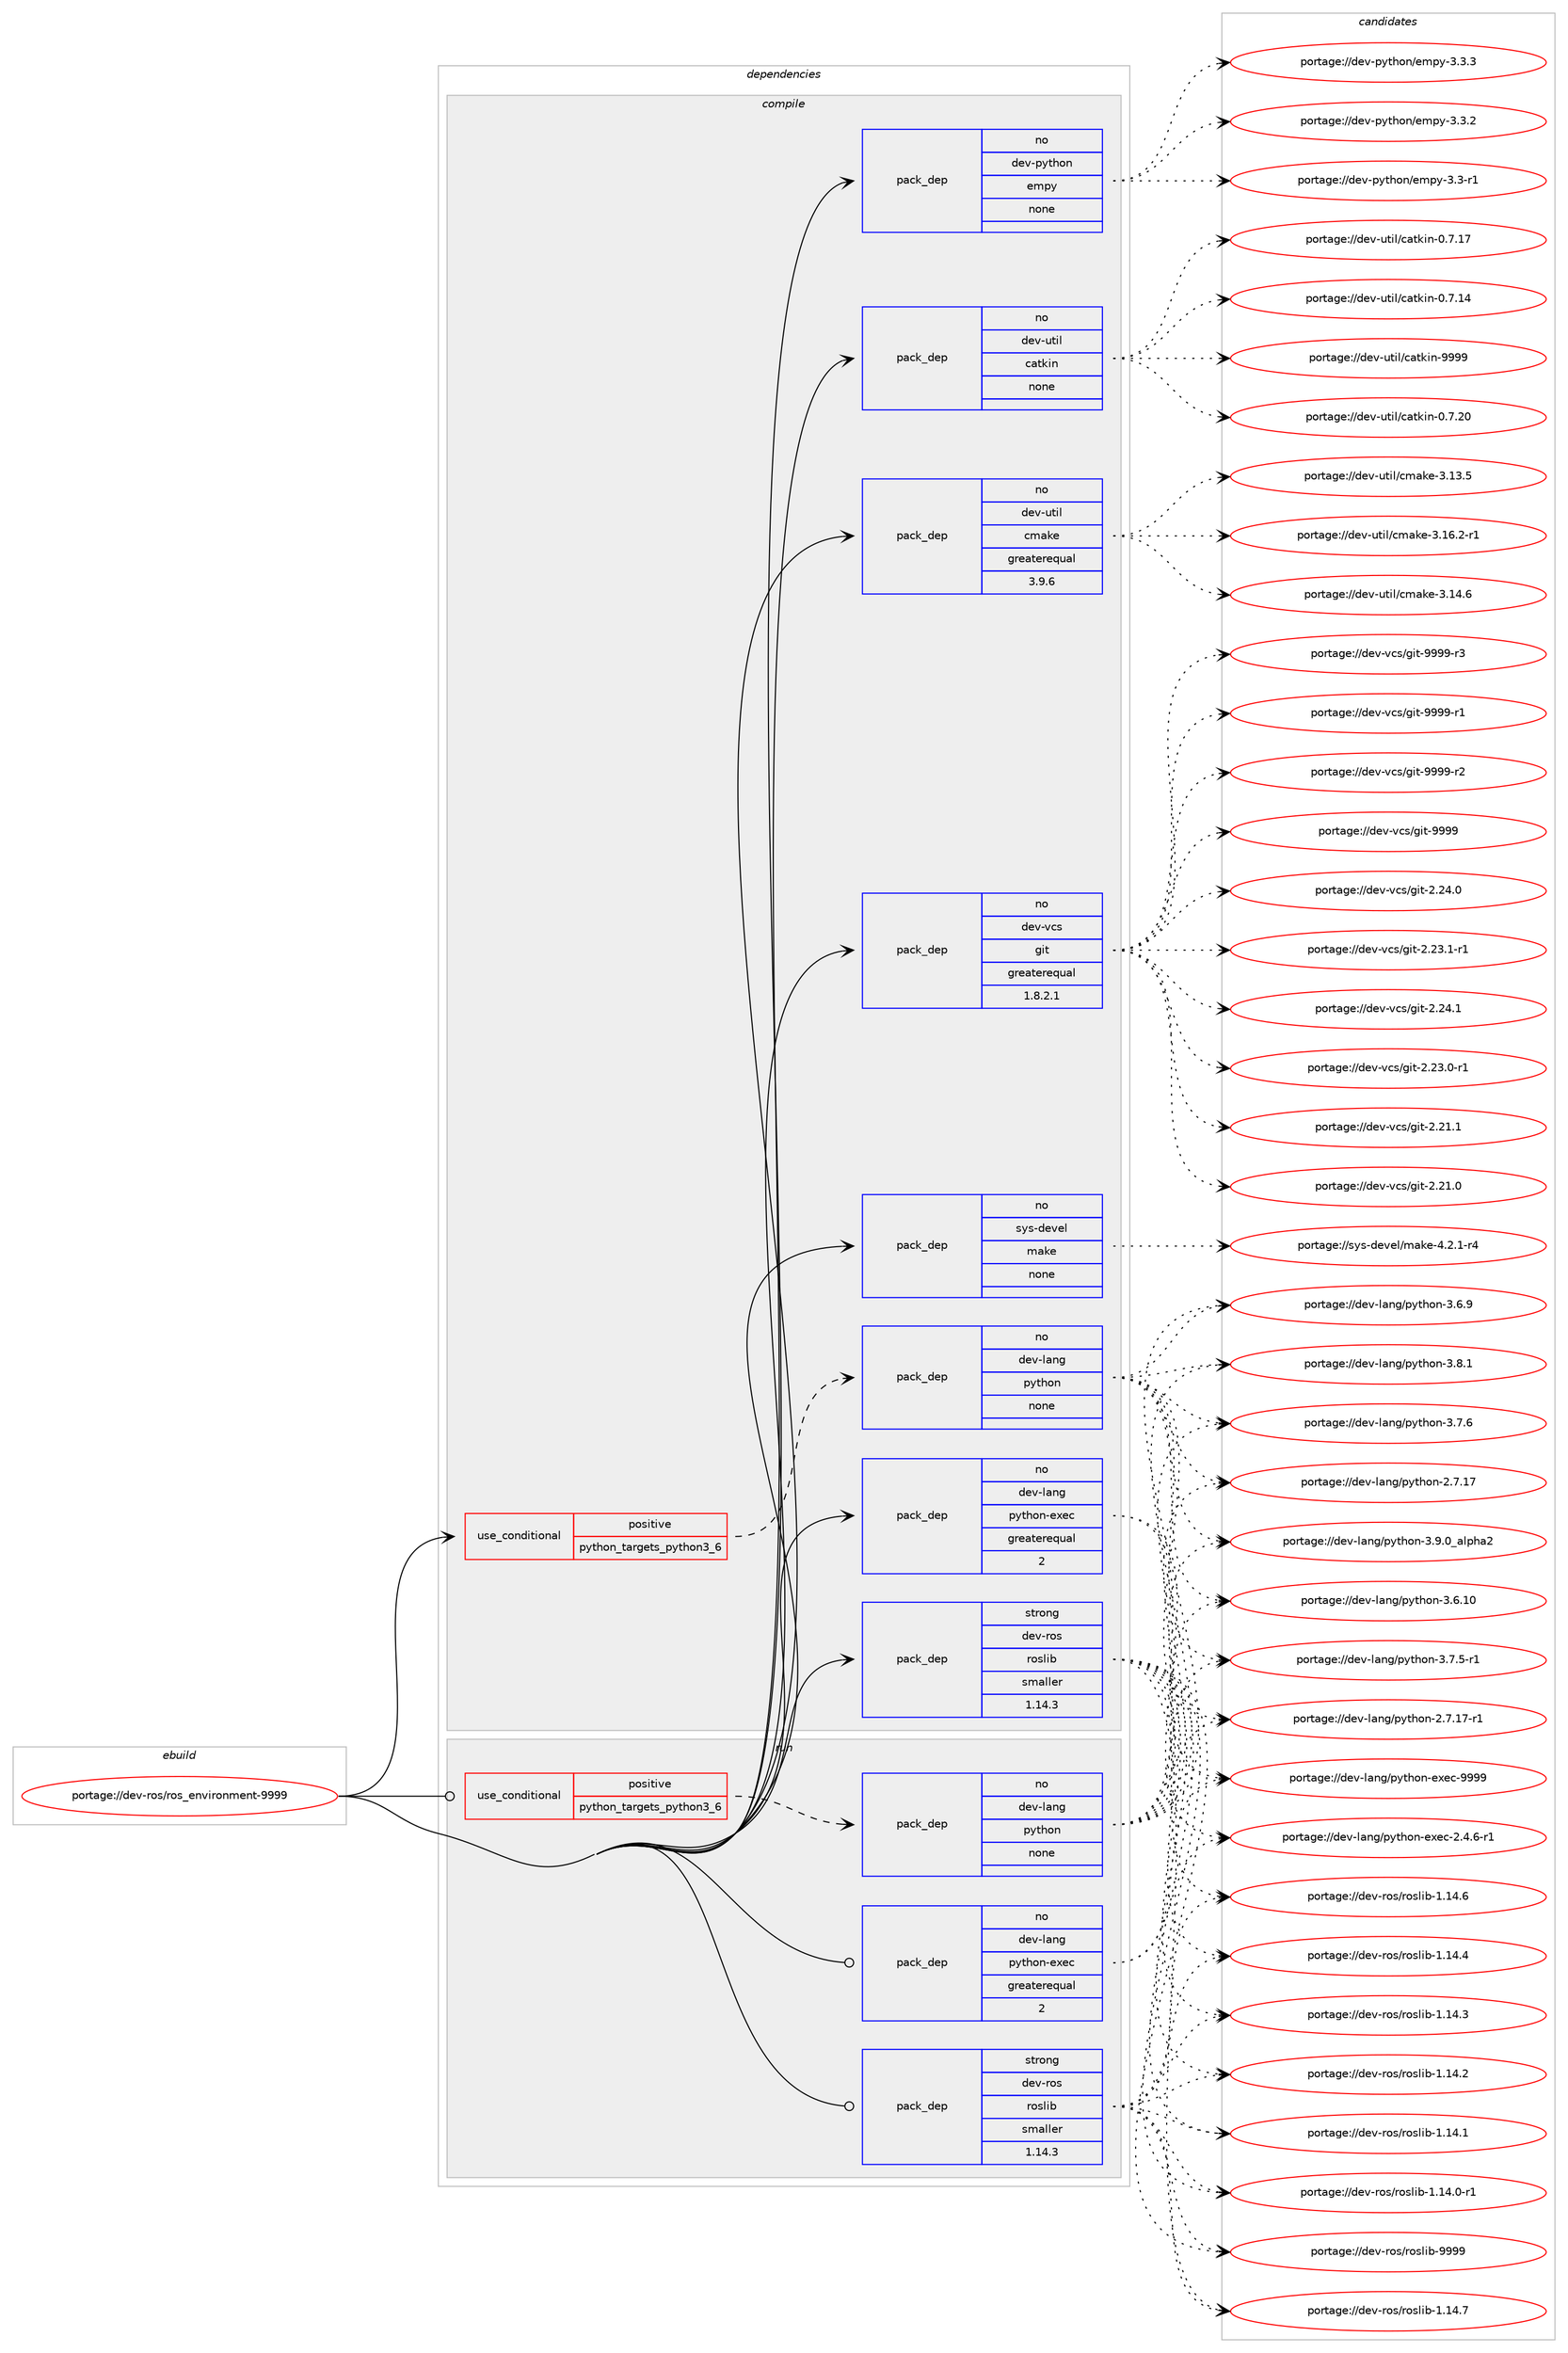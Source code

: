 digraph prolog {

# *************
# Graph options
# *************

newrank=true;
concentrate=true;
compound=true;
graph [rankdir=LR,fontname=Helvetica,fontsize=10,ranksep=1.5];#, ranksep=2.5, nodesep=0.2];
edge  [arrowhead=vee];
node  [fontname=Helvetica,fontsize=10];

# **********
# The ebuild
# **********

subgraph cluster_leftcol {
color=gray;
label=<<i>ebuild</i>>;
id [label="portage://dev-ros/ros_environment-9999", color=red, width=4, href="../dev-ros/ros_environment-9999.svg"];
}

# ****************
# The dependencies
# ****************

subgraph cluster_midcol {
color=gray;
label=<<i>dependencies</i>>;
subgraph cluster_compile {
fillcolor="#eeeeee";
style=filled;
label=<<i>compile</i>>;
subgraph cond98538 {
dependency390910 [label=<<TABLE BORDER="0" CELLBORDER="1" CELLSPACING="0" CELLPADDING="4"><TR><TD ROWSPAN="3" CELLPADDING="10">use_conditional</TD></TR><TR><TD>positive</TD></TR><TR><TD>python_targets_python3_6</TD></TR></TABLE>>, shape=none, color=red];
subgraph pack287519 {
dependency390911 [label=<<TABLE BORDER="0" CELLBORDER="1" CELLSPACING="0" CELLPADDING="4" WIDTH="220"><TR><TD ROWSPAN="6" CELLPADDING="30">pack_dep</TD></TR><TR><TD WIDTH="110">no</TD></TR><TR><TD>dev-lang</TD></TR><TR><TD>python</TD></TR><TR><TD>none</TD></TR><TR><TD></TD></TR></TABLE>>, shape=none, color=blue];
}
dependency390910:e -> dependency390911:w [weight=20,style="dashed",arrowhead="vee"];
}
id:e -> dependency390910:w [weight=20,style="solid",arrowhead="vee"];
subgraph pack287520 {
dependency390912 [label=<<TABLE BORDER="0" CELLBORDER="1" CELLSPACING="0" CELLPADDING="4" WIDTH="220"><TR><TD ROWSPAN="6" CELLPADDING="30">pack_dep</TD></TR><TR><TD WIDTH="110">no</TD></TR><TR><TD>dev-lang</TD></TR><TR><TD>python-exec</TD></TR><TR><TD>greaterequal</TD></TR><TR><TD>2</TD></TR></TABLE>>, shape=none, color=blue];
}
id:e -> dependency390912:w [weight=20,style="solid",arrowhead="vee"];
subgraph pack287521 {
dependency390913 [label=<<TABLE BORDER="0" CELLBORDER="1" CELLSPACING="0" CELLPADDING="4" WIDTH="220"><TR><TD ROWSPAN="6" CELLPADDING="30">pack_dep</TD></TR><TR><TD WIDTH="110">no</TD></TR><TR><TD>dev-python</TD></TR><TR><TD>empy</TD></TR><TR><TD>none</TD></TR><TR><TD></TD></TR></TABLE>>, shape=none, color=blue];
}
id:e -> dependency390913:w [weight=20,style="solid",arrowhead="vee"];
subgraph pack287522 {
dependency390914 [label=<<TABLE BORDER="0" CELLBORDER="1" CELLSPACING="0" CELLPADDING="4" WIDTH="220"><TR><TD ROWSPAN="6" CELLPADDING="30">pack_dep</TD></TR><TR><TD WIDTH="110">no</TD></TR><TR><TD>dev-util</TD></TR><TR><TD>catkin</TD></TR><TR><TD>none</TD></TR><TR><TD></TD></TR></TABLE>>, shape=none, color=blue];
}
id:e -> dependency390914:w [weight=20,style="solid",arrowhead="vee"];
subgraph pack287523 {
dependency390915 [label=<<TABLE BORDER="0" CELLBORDER="1" CELLSPACING="0" CELLPADDING="4" WIDTH="220"><TR><TD ROWSPAN="6" CELLPADDING="30">pack_dep</TD></TR><TR><TD WIDTH="110">no</TD></TR><TR><TD>dev-util</TD></TR><TR><TD>cmake</TD></TR><TR><TD>greaterequal</TD></TR><TR><TD>3.9.6</TD></TR></TABLE>>, shape=none, color=blue];
}
id:e -> dependency390915:w [weight=20,style="solid",arrowhead="vee"];
subgraph pack287524 {
dependency390916 [label=<<TABLE BORDER="0" CELLBORDER="1" CELLSPACING="0" CELLPADDING="4" WIDTH="220"><TR><TD ROWSPAN="6" CELLPADDING="30">pack_dep</TD></TR><TR><TD WIDTH="110">no</TD></TR><TR><TD>dev-vcs</TD></TR><TR><TD>git</TD></TR><TR><TD>greaterequal</TD></TR><TR><TD>1.8.2.1</TD></TR></TABLE>>, shape=none, color=blue];
}
id:e -> dependency390916:w [weight=20,style="solid",arrowhead="vee"];
subgraph pack287525 {
dependency390917 [label=<<TABLE BORDER="0" CELLBORDER="1" CELLSPACING="0" CELLPADDING="4" WIDTH="220"><TR><TD ROWSPAN="6" CELLPADDING="30">pack_dep</TD></TR><TR><TD WIDTH="110">no</TD></TR><TR><TD>sys-devel</TD></TR><TR><TD>make</TD></TR><TR><TD>none</TD></TR><TR><TD></TD></TR></TABLE>>, shape=none, color=blue];
}
id:e -> dependency390917:w [weight=20,style="solid",arrowhead="vee"];
subgraph pack287526 {
dependency390918 [label=<<TABLE BORDER="0" CELLBORDER="1" CELLSPACING="0" CELLPADDING="4" WIDTH="220"><TR><TD ROWSPAN="6" CELLPADDING="30">pack_dep</TD></TR><TR><TD WIDTH="110">strong</TD></TR><TR><TD>dev-ros</TD></TR><TR><TD>roslib</TD></TR><TR><TD>smaller</TD></TR><TR><TD>1.14.3</TD></TR></TABLE>>, shape=none, color=blue];
}
id:e -> dependency390918:w [weight=20,style="solid",arrowhead="vee"];
}
subgraph cluster_compileandrun {
fillcolor="#eeeeee";
style=filled;
label=<<i>compile and run</i>>;
}
subgraph cluster_run {
fillcolor="#eeeeee";
style=filled;
label=<<i>run</i>>;
subgraph cond98539 {
dependency390919 [label=<<TABLE BORDER="0" CELLBORDER="1" CELLSPACING="0" CELLPADDING="4"><TR><TD ROWSPAN="3" CELLPADDING="10">use_conditional</TD></TR><TR><TD>positive</TD></TR><TR><TD>python_targets_python3_6</TD></TR></TABLE>>, shape=none, color=red];
subgraph pack287527 {
dependency390920 [label=<<TABLE BORDER="0" CELLBORDER="1" CELLSPACING="0" CELLPADDING="4" WIDTH="220"><TR><TD ROWSPAN="6" CELLPADDING="30">pack_dep</TD></TR><TR><TD WIDTH="110">no</TD></TR><TR><TD>dev-lang</TD></TR><TR><TD>python</TD></TR><TR><TD>none</TD></TR><TR><TD></TD></TR></TABLE>>, shape=none, color=blue];
}
dependency390919:e -> dependency390920:w [weight=20,style="dashed",arrowhead="vee"];
}
id:e -> dependency390919:w [weight=20,style="solid",arrowhead="odot"];
subgraph pack287528 {
dependency390921 [label=<<TABLE BORDER="0" CELLBORDER="1" CELLSPACING="0" CELLPADDING="4" WIDTH="220"><TR><TD ROWSPAN="6" CELLPADDING="30">pack_dep</TD></TR><TR><TD WIDTH="110">no</TD></TR><TR><TD>dev-lang</TD></TR><TR><TD>python-exec</TD></TR><TR><TD>greaterequal</TD></TR><TR><TD>2</TD></TR></TABLE>>, shape=none, color=blue];
}
id:e -> dependency390921:w [weight=20,style="solid",arrowhead="odot"];
subgraph pack287529 {
dependency390922 [label=<<TABLE BORDER="0" CELLBORDER="1" CELLSPACING="0" CELLPADDING="4" WIDTH="220"><TR><TD ROWSPAN="6" CELLPADDING="30">pack_dep</TD></TR><TR><TD WIDTH="110">strong</TD></TR><TR><TD>dev-ros</TD></TR><TR><TD>roslib</TD></TR><TR><TD>smaller</TD></TR><TR><TD>1.14.3</TD></TR></TABLE>>, shape=none, color=blue];
}
id:e -> dependency390922:w [weight=20,style="solid",arrowhead="odot"];
}
}

# **************
# The candidates
# **************

subgraph cluster_choices {
rank=same;
color=gray;
label=<<i>candidates</i>>;

subgraph choice287519 {
color=black;
nodesep=1;
choice10010111845108971101034711212111610411111045514657464895971081121049750 [label="portage://dev-lang/python-3.9.0_alpha2", color=red, width=4,href="../dev-lang/python-3.9.0_alpha2.svg"];
choice100101118451089711010347112121116104111110455146564649 [label="portage://dev-lang/python-3.8.1", color=red, width=4,href="../dev-lang/python-3.8.1.svg"];
choice100101118451089711010347112121116104111110455146554654 [label="portage://dev-lang/python-3.7.6", color=red, width=4,href="../dev-lang/python-3.7.6.svg"];
choice1001011184510897110103471121211161041111104551465546534511449 [label="portage://dev-lang/python-3.7.5-r1", color=red, width=4,href="../dev-lang/python-3.7.5-r1.svg"];
choice100101118451089711010347112121116104111110455146544657 [label="portage://dev-lang/python-3.6.9", color=red, width=4,href="../dev-lang/python-3.6.9.svg"];
choice10010111845108971101034711212111610411111045514654464948 [label="portage://dev-lang/python-3.6.10", color=red, width=4,href="../dev-lang/python-3.6.10.svg"];
choice100101118451089711010347112121116104111110455046554649554511449 [label="portage://dev-lang/python-2.7.17-r1", color=red, width=4,href="../dev-lang/python-2.7.17-r1.svg"];
choice10010111845108971101034711212111610411111045504655464955 [label="portage://dev-lang/python-2.7.17", color=red, width=4,href="../dev-lang/python-2.7.17.svg"];
dependency390911:e -> choice10010111845108971101034711212111610411111045514657464895971081121049750:w [style=dotted,weight="100"];
dependency390911:e -> choice100101118451089711010347112121116104111110455146564649:w [style=dotted,weight="100"];
dependency390911:e -> choice100101118451089711010347112121116104111110455146554654:w [style=dotted,weight="100"];
dependency390911:e -> choice1001011184510897110103471121211161041111104551465546534511449:w [style=dotted,weight="100"];
dependency390911:e -> choice100101118451089711010347112121116104111110455146544657:w [style=dotted,weight="100"];
dependency390911:e -> choice10010111845108971101034711212111610411111045514654464948:w [style=dotted,weight="100"];
dependency390911:e -> choice100101118451089711010347112121116104111110455046554649554511449:w [style=dotted,weight="100"];
dependency390911:e -> choice10010111845108971101034711212111610411111045504655464955:w [style=dotted,weight="100"];
}
subgraph choice287520 {
color=black;
nodesep=1;
choice10010111845108971101034711212111610411111045101120101994557575757 [label="portage://dev-lang/python-exec-9999", color=red, width=4,href="../dev-lang/python-exec-9999.svg"];
choice10010111845108971101034711212111610411111045101120101994550465246544511449 [label="portage://dev-lang/python-exec-2.4.6-r1", color=red, width=4,href="../dev-lang/python-exec-2.4.6-r1.svg"];
dependency390912:e -> choice10010111845108971101034711212111610411111045101120101994557575757:w [style=dotted,weight="100"];
dependency390912:e -> choice10010111845108971101034711212111610411111045101120101994550465246544511449:w [style=dotted,weight="100"];
}
subgraph choice287521 {
color=black;
nodesep=1;
choice1001011184511212111610411111047101109112121455146514651 [label="portage://dev-python/empy-3.3.3", color=red, width=4,href="../dev-python/empy-3.3.3.svg"];
choice1001011184511212111610411111047101109112121455146514650 [label="portage://dev-python/empy-3.3.2", color=red, width=4,href="../dev-python/empy-3.3.2.svg"];
choice1001011184511212111610411111047101109112121455146514511449 [label="portage://dev-python/empy-3.3-r1", color=red, width=4,href="../dev-python/empy-3.3-r1.svg"];
dependency390913:e -> choice1001011184511212111610411111047101109112121455146514651:w [style=dotted,weight="100"];
dependency390913:e -> choice1001011184511212111610411111047101109112121455146514650:w [style=dotted,weight="100"];
dependency390913:e -> choice1001011184511212111610411111047101109112121455146514511449:w [style=dotted,weight="100"];
}
subgraph choice287522 {
color=black;
nodesep=1;
choice100101118451171161051084799971161071051104557575757 [label="portage://dev-util/catkin-9999", color=red, width=4,href="../dev-util/catkin-9999.svg"];
choice1001011184511711610510847999711610710511045484655465048 [label="portage://dev-util/catkin-0.7.20", color=red, width=4,href="../dev-util/catkin-0.7.20.svg"];
choice1001011184511711610510847999711610710511045484655464955 [label="portage://dev-util/catkin-0.7.17", color=red, width=4,href="../dev-util/catkin-0.7.17.svg"];
choice1001011184511711610510847999711610710511045484655464952 [label="portage://dev-util/catkin-0.7.14", color=red, width=4,href="../dev-util/catkin-0.7.14.svg"];
dependency390914:e -> choice100101118451171161051084799971161071051104557575757:w [style=dotted,weight="100"];
dependency390914:e -> choice1001011184511711610510847999711610710511045484655465048:w [style=dotted,weight="100"];
dependency390914:e -> choice1001011184511711610510847999711610710511045484655464955:w [style=dotted,weight="100"];
dependency390914:e -> choice1001011184511711610510847999711610710511045484655464952:w [style=dotted,weight="100"];
}
subgraph choice287523 {
color=black;
nodesep=1;
choice10010111845117116105108479910997107101455146495446504511449 [label="portage://dev-util/cmake-3.16.2-r1", color=red, width=4,href="../dev-util/cmake-3.16.2-r1.svg"];
choice1001011184511711610510847991099710710145514649524654 [label="portage://dev-util/cmake-3.14.6", color=red, width=4,href="../dev-util/cmake-3.14.6.svg"];
choice1001011184511711610510847991099710710145514649514653 [label="portage://dev-util/cmake-3.13.5", color=red, width=4,href="../dev-util/cmake-3.13.5.svg"];
dependency390915:e -> choice10010111845117116105108479910997107101455146495446504511449:w [style=dotted,weight="100"];
dependency390915:e -> choice1001011184511711610510847991099710710145514649524654:w [style=dotted,weight="100"];
dependency390915:e -> choice1001011184511711610510847991099710710145514649514653:w [style=dotted,weight="100"];
}
subgraph choice287524 {
color=black;
nodesep=1;
choice10010111845118991154710310511645575757574511451 [label="portage://dev-vcs/git-9999-r3", color=red, width=4,href="../dev-vcs/git-9999-r3.svg"];
choice10010111845118991154710310511645575757574511450 [label="portage://dev-vcs/git-9999-r2", color=red, width=4,href="../dev-vcs/git-9999-r2.svg"];
choice10010111845118991154710310511645575757574511449 [label="portage://dev-vcs/git-9999-r1", color=red, width=4,href="../dev-vcs/git-9999-r1.svg"];
choice1001011184511899115471031051164557575757 [label="portage://dev-vcs/git-9999", color=red, width=4,href="../dev-vcs/git-9999.svg"];
choice10010111845118991154710310511645504650524649 [label="portage://dev-vcs/git-2.24.1", color=red, width=4,href="../dev-vcs/git-2.24.1.svg"];
choice10010111845118991154710310511645504650524648 [label="portage://dev-vcs/git-2.24.0", color=red, width=4,href="../dev-vcs/git-2.24.0.svg"];
choice100101118451189911547103105116455046505146494511449 [label="portage://dev-vcs/git-2.23.1-r1", color=red, width=4,href="../dev-vcs/git-2.23.1-r1.svg"];
choice100101118451189911547103105116455046505146484511449 [label="portage://dev-vcs/git-2.23.0-r1", color=red, width=4,href="../dev-vcs/git-2.23.0-r1.svg"];
choice10010111845118991154710310511645504650494649 [label="portage://dev-vcs/git-2.21.1", color=red, width=4,href="../dev-vcs/git-2.21.1.svg"];
choice10010111845118991154710310511645504650494648 [label="portage://dev-vcs/git-2.21.0", color=red, width=4,href="../dev-vcs/git-2.21.0.svg"];
dependency390916:e -> choice10010111845118991154710310511645575757574511451:w [style=dotted,weight="100"];
dependency390916:e -> choice10010111845118991154710310511645575757574511450:w [style=dotted,weight="100"];
dependency390916:e -> choice10010111845118991154710310511645575757574511449:w [style=dotted,weight="100"];
dependency390916:e -> choice1001011184511899115471031051164557575757:w [style=dotted,weight="100"];
dependency390916:e -> choice10010111845118991154710310511645504650524649:w [style=dotted,weight="100"];
dependency390916:e -> choice10010111845118991154710310511645504650524648:w [style=dotted,weight="100"];
dependency390916:e -> choice100101118451189911547103105116455046505146494511449:w [style=dotted,weight="100"];
dependency390916:e -> choice100101118451189911547103105116455046505146484511449:w [style=dotted,weight="100"];
dependency390916:e -> choice10010111845118991154710310511645504650494649:w [style=dotted,weight="100"];
dependency390916:e -> choice10010111845118991154710310511645504650494648:w [style=dotted,weight="100"];
}
subgraph choice287525 {
color=black;
nodesep=1;
choice1151211154510010111810110847109971071014552465046494511452 [label="portage://sys-devel/make-4.2.1-r4", color=red, width=4,href="../sys-devel/make-4.2.1-r4.svg"];
dependency390917:e -> choice1151211154510010111810110847109971071014552465046494511452:w [style=dotted,weight="100"];
}
subgraph choice287526 {
color=black;
nodesep=1;
choice1001011184511411111547114111115108105984557575757 [label="portage://dev-ros/roslib-9999", color=red, width=4,href="../dev-ros/roslib-9999.svg"];
choice10010111845114111115471141111151081059845494649524655 [label="portage://dev-ros/roslib-1.14.7", color=red, width=4,href="../dev-ros/roslib-1.14.7.svg"];
choice10010111845114111115471141111151081059845494649524654 [label="portage://dev-ros/roslib-1.14.6", color=red, width=4,href="../dev-ros/roslib-1.14.6.svg"];
choice10010111845114111115471141111151081059845494649524652 [label="portage://dev-ros/roslib-1.14.4", color=red, width=4,href="../dev-ros/roslib-1.14.4.svg"];
choice10010111845114111115471141111151081059845494649524651 [label="portage://dev-ros/roslib-1.14.3", color=red, width=4,href="../dev-ros/roslib-1.14.3.svg"];
choice10010111845114111115471141111151081059845494649524650 [label="portage://dev-ros/roslib-1.14.2", color=red, width=4,href="../dev-ros/roslib-1.14.2.svg"];
choice10010111845114111115471141111151081059845494649524649 [label="portage://dev-ros/roslib-1.14.1", color=red, width=4,href="../dev-ros/roslib-1.14.1.svg"];
choice100101118451141111154711411111510810598454946495246484511449 [label="portage://dev-ros/roslib-1.14.0-r1", color=red, width=4,href="../dev-ros/roslib-1.14.0-r1.svg"];
dependency390918:e -> choice1001011184511411111547114111115108105984557575757:w [style=dotted,weight="100"];
dependency390918:e -> choice10010111845114111115471141111151081059845494649524655:w [style=dotted,weight="100"];
dependency390918:e -> choice10010111845114111115471141111151081059845494649524654:w [style=dotted,weight="100"];
dependency390918:e -> choice10010111845114111115471141111151081059845494649524652:w [style=dotted,weight="100"];
dependency390918:e -> choice10010111845114111115471141111151081059845494649524651:w [style=dotted,weight="100"];
dependency390918:e -> choice10010111845114111115471141111151081059845494649524650:w [style=dotted,weight="100"];
dependency390918:e -> choice10010111845114111115471141111151081059845494649524649:w [style=dotted,weight="100"];
dependency390918:e -> choice100101118451141111154711411111510810598454946495246484511449:w [style=dotted,weight="100"];
}
subgraph choice287527 {
color=black;
nodesep=1;
choice10010111845108971101034711212111610411111045514657464895971081121049750 [label="portage://dev-lang/python-3.9.0_alpha2", color=red, width=4,href="../dev-lang/python-3.9.0_alpha2.svg"];
choice100101118451089711010347112121116104111110455146564649 [label="portage://dev-lang/python-3.8.1", color=red, width=4,href="../dev-lang/python-3.8.1.svg"];
choice100101118451089711010347112121116104111110455146554654 [label="portage://dev-lang/python-3.7.6", color=red, width=4,href="../dev-lang/python-3.7.6.svg"];
choice1001011184510897110103471121211161041111104551465546534511449 [label="portage://dev-lang/python-3.7.5-r1", color=red, width=4,href="../dev-lang/python-3.7.5-r1.svg"];
choice100101118451089711010347112121116104111110455146544657 [label="portage://dev-lang/python-3.6.9", color=red, width=4,href="../dev-lang/python-3.6.9.svg"];
choice10010111845108971101034711212111610411111045514654464948 [label="portage://dev-lang/python-3.6.10", color=red, width=4,href="../dev-lang/python-3.6.10.svg"];
choice100101118451089711010347112121116104111110455046554649554511449 [label="portage://dev-lang/python-2.7.17-r1", color=red, width=4,href="../dev-lang/python-2.7.17-r1.svg"];
choice10010111845108971101034711212111610411111045504655464955 [label="portage://dev-lang/python-2.7.17", color=red, width=4,href="../dev-lang/python-2.7.17.svg"];
dependency390920:e -> choice10010111845108971101034711212111610411111045514657464895971081121049750:w [style=dotted,weight="100"];
dependency390920:e -> choice100101118451089711010347112121116104111110455146564649:w [style=dotted,weight="100"];
dependency390920:e -> choice100101118451089711010347112121116104111110455146554654:w [style=dotted,weight="100"];
dependency390920:e -> choice1001011184510897110103471121211161041111104551465546534511449:w [style=dotted,weight="100"];
dependency390920:e -> choice100101118451089711010347112121116104111110455146544657:w [style=dotted,weight="100"];
dependency390920:e -> choice10010111845108971101034711212111610411111045514654464948:w [style=dotted,weight="100"];
dependency390920:e -> choice100101118451089711010347112121116104111110455046554649554511449:w [style=dotted,weight="100"];
dependency390920:e -> choice10010111845108971101034711212111610411111045504655464955:w [style=dotted,weight="100"];
}
subgraph choice287528 {
color=black;
nodesep=1;
choice10010111845108971101034711212111610411111045101120101994557575757 [label="portage://dev-lang/python-exec-9999", color=red, width=4,href="../dev-lang/python-exec-9999.svg"];
choice10010111845108971101034711212111610411111045101120101994550465246544511449 [label="portage://dev-lang/python-exec-2.4.6-r1", color=red, width=4,href="../dev-lang/python-exec-2.4.6-r1.svg"];
dependency390921:e -> choice10010111845108971101034711212111610411111045101120101994557575757:w [style=dotted,weight="100"];
dependency390921:e -> choice10010111845108971101034711212111610411111045101120101994550465246544511449:w [style=dotted,weight="100"];
}
subgraph choice287529 {
color=black;
nodesep=1;
choice1001011184511411111547114111115108105984557575757 [label="portage://dev-ros/roslib-9999", color=red, width=4,href="../dev-ros/roslib-9999.svg"];
choice10010111845114111115471141111151081059845494649524655 [label="portage://dev-ros/roslib-1.14.7", color=red, width=4,href="../dev-ros/roslib-1.14.7.svg"];
choice10010111845114111115471141111151081059845494649524654 [label="portage://dev-ros/roslib-1.14.6", color=red, width=4,href="../dev-ros/roslib-1.14.6.svg"];
choice10010111845114111115471141111151081059845494649524652 [label="portage://dev-ros/roslib-1.14.4", color=red, width=4,href="../dev-ros/roslib-1.14.4.svg"];
choice10010111845114111115471141111151081059845494649524651 [label="portage://dev-ros/roslib-1.14.3", color=red, width=4,href="../dev-ros/roslib-1.14.3.svg"];
choice10010111845114111115471141111151081059845494649524650 [label="portage://dev-ros/roslib-1.14.2", color=red, width=4,href="../dev-ros/roslib-1.14.2.svg"];
choice10010111845114111115471141111151081059845494649524649 [label="portage://dev-ros/roslib-1.14.1", color=red, width=4,href="../dev-ros/roslib-1.14.1.svg"];
choice100101118451141111154711411111510810598454946495246484511449 [label="portage://dev-ros/roslib-1.14.0-r1", color=red, width=4,href="../dev-ros/roslib-1.14.0-r1.svg"];
dependency390922:e -> choice1001011184511411111547114111115108105984557575757:w [style=dotted,weight="100"];
dependency390922:e -> choice10010111845114111115471141111151081059845494649524655:w [style=dotted,weight="100"];
dependency390922:e -> choice10010111845114111115471141111151081059845494649524654:w [style=dotted,weight="100"];
dependency390922:e -> choice10010111845114111115471141111151081059845494649524652:w [style=dotted,weight="100"];
dependency390922:e -> choice10010111845114111115471141111151081059845494649524651:w [style=dotted,weight="100"];
dependency390922:e -> choice10010111845114111115471141111151081059845494649524650:w [style=dotted,weight="100"];
dependency390922:e -> choice10010111845114111115471141111151081059845494649524649:w [style=dotted,weight="100"];
dependency390922:e -> choice100101118451141111154711411111510810598454946495246484511449:w [style=dotted,weight="100"];
}
}

}
